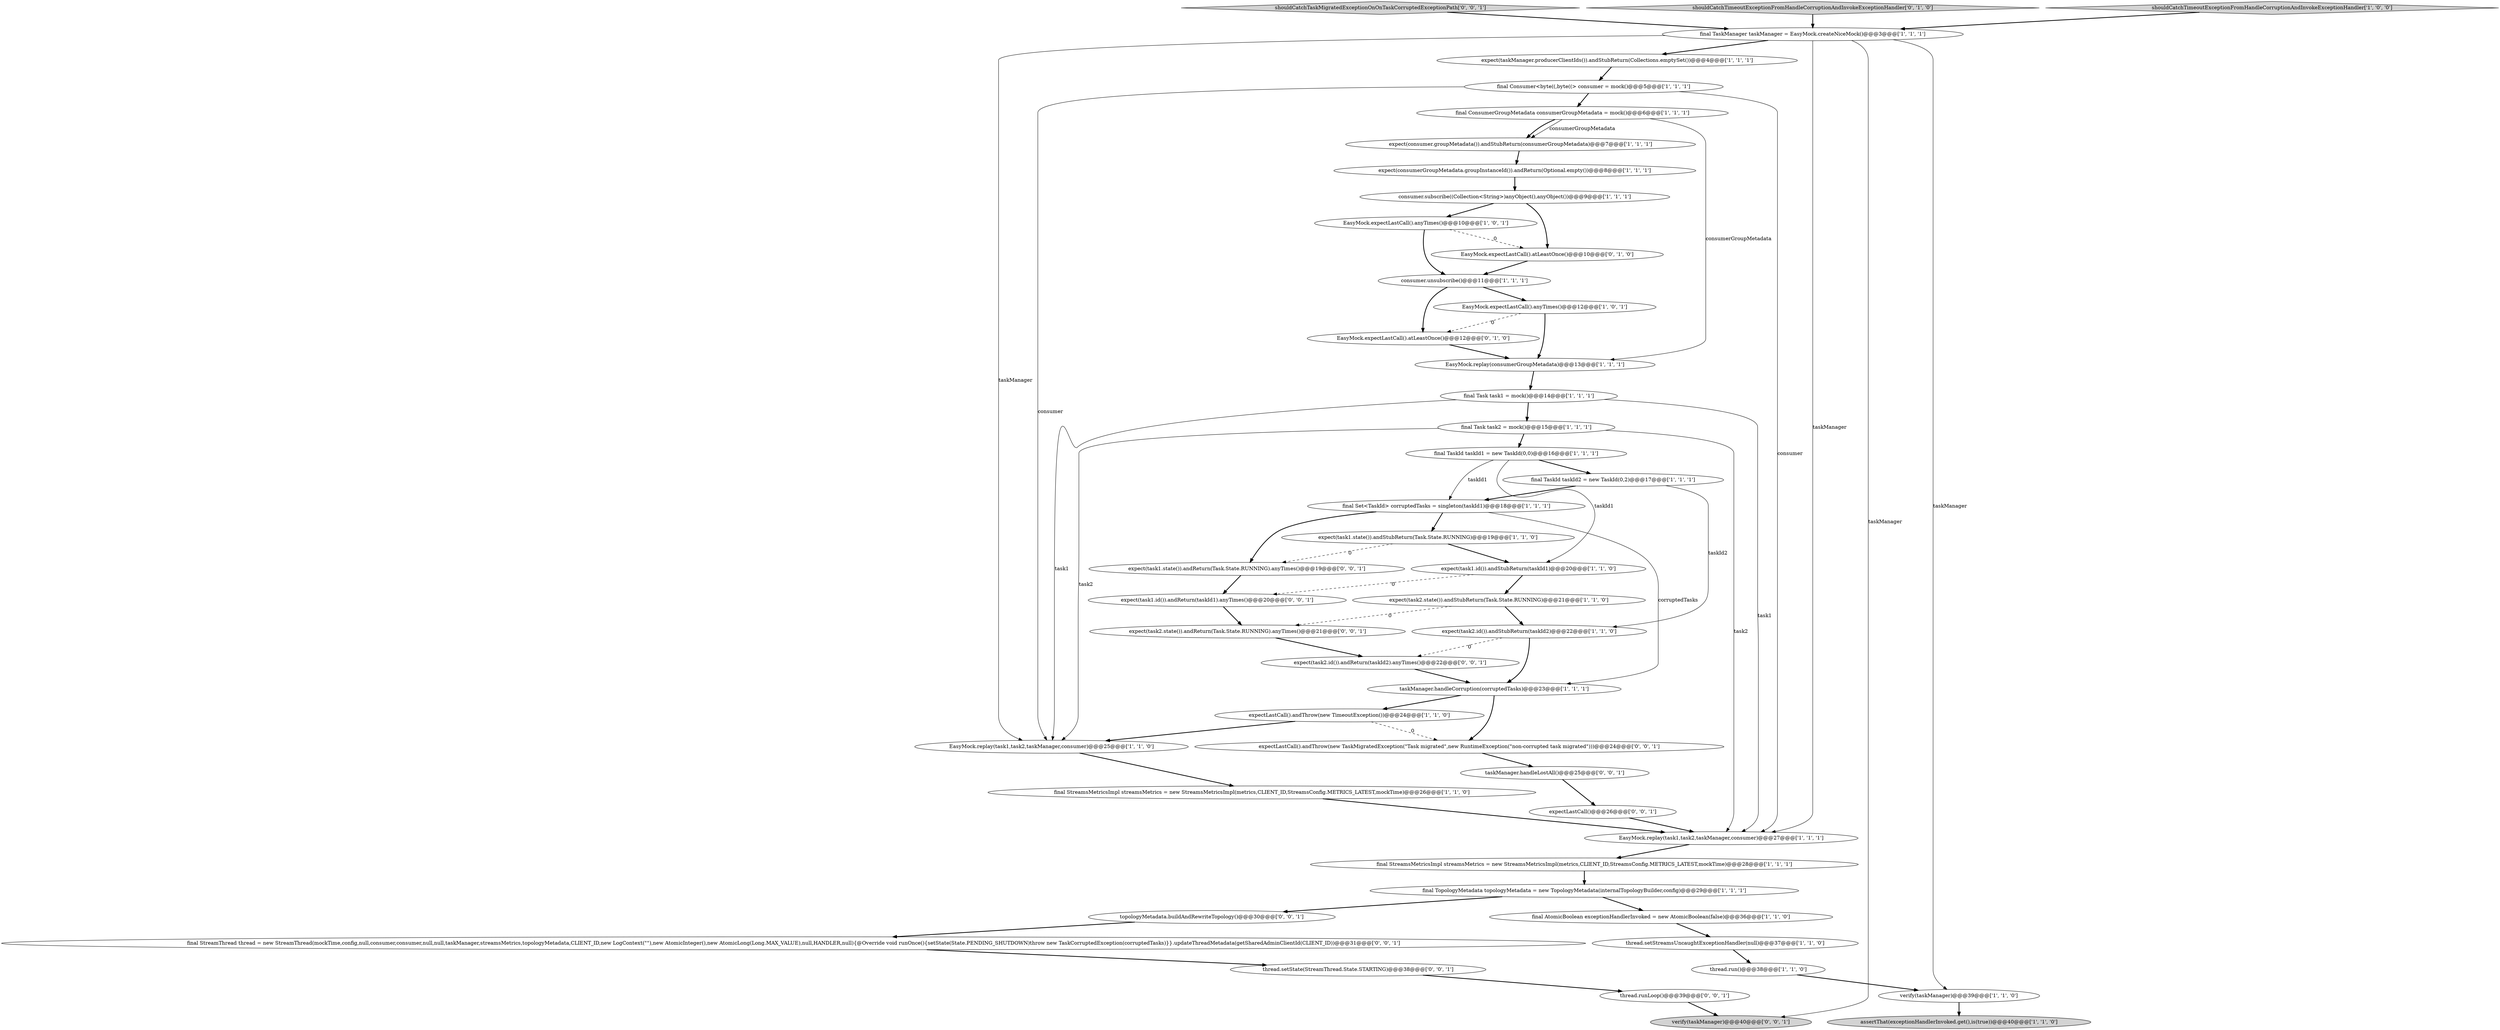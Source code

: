 digraph {
22 [style = filled, label = "consumer.subscribe((Collection<String>)anyObject(),anyObject())@@@9@@@['1', '1', '1']", fillcolor = white, shape = ellipse image = "AAA0AAABBB1BBB"];
31 [style = filled, label = "thread.run()@@@38@@@['1', '1', '0']", fillcolor = white, shape = ellipse image = "AAA0AAABBB1BBB"];
20 [style = filled, label = "final TaskId taskId2 = new TaskId(0,2)@@@17@@@['1', '1', '1']", fillcolor = white, shape = ellipse image = "AAA0AAABBB1BBB"];
4 [style = filled, label = "consumer.unsubscribe()@@@11@@@['1', '1', '1']", fillcolor = white, shape = ellipse image = "AAA0AAABBB1BBB"];
7 [style = filled, label = "expect(task2.state()).andStubReturn(Task.State.RUNNING)@@@21@@@['1', '1', '0']", fillcolor = white, shape = ellipse image = "AAA0AAABBB1BBB"];
42 [style = filled, label = "thread.setState(StreamThread.State.STARTING)@@@38@@@['0', '0', '1']", fillcolor = white, shape = ellipse image = "AAA0AAABBB3BBB"];
43 [style = filled, label = "topologyMetadata.buildAndRewriteTopology()@@@30@@@['0', '0', '1']", fillcolor = white, shape = ellipse image = "AAA0AAABBB3BBB"];
1 [style = filled, label = "expect(taskManager.producerClientIds()).andStubReturn(Collections.emptySet())@@@4@@@['1', '1', '1']", fillcolor = white, shape = ellipse image = "AAA0AAABBB1BBB"];
13 [style = filled, label = "final StreamsMetricsImpl streamsMetrics = new StreamsMetricsImpl(metrics,CLIENT_ID,StreamsConfig.METRICS_LATEST,mockTime)@@@26@@@['1', '1', '0']", fillcolor = white, shape = ellipse image = "AAA0AAABBB1BBB"];
10 [style = filled, label = "expect(consumer.groupMetadata()).andStubReturn(consumerGroupMetadata)@@@7@@@['1', '1', '1']", fillcolor = white, shape = ellipse image = "AAA0AAABBB1BBB"];
5 [style = filled, label = "verify(taskManager)@@@39@@@['1', '1', '0']", fillcolor = white, shape = ellipse image = "AAA0AAABBB1BBB"];
38 [style = filled, label = "expectLastCall()@@@26@@@['0', '0', '1']", fillcolor = white, shape = ellipse image = "AAA0AAABBB3BBB"];
32 [style = filled, label = "EasyMock.expectLastCall().anyTimes()@@@12@@@['1', '0', '1']", fillcolor = white, shape = ellipse image = "AAA0AAABBB1BBB"];
30 [style = filled, label = "final Consumer<byte((,byte((> consumer = mock()@@@5@@@['1', '1', '1']", fillcolor = white, shape = ellipse image = "AAA0AAABBB1BBB"];
34 [style = filled, label = "EasyMock.expectLastCall().atLeastOnce()@@@10@@@['0', '1', '0']", fillcolor = white, shape = ellipse image = "AAA1AAABBB2BBB"];
44 [style = filled, label = "shouldCatchTaskMigratedExceptionOnOnTaskCorruptedExceptionPath['0', '0', '1']", fillcolor = lightgray, shape = diamond image = "AAA0AAABBB3BBB"];
24 [style = filled, label = "final StreamsMetricsImpl streamsMetrics = new StreamsMetricsImpl(metrics,CLIENT_ID,StreamsConfig.METRICS_LATEST,mockTime)@@@28@@@['1', '1', '1']", fillcolor = white, shape = ellipse image = "AAA0AAABBB1BBB"];
14 [style = filled, label = "thread.setStreamsUncaughtExceptionHandler(null)@@@37@@@['1', '1', '0']", fillcolor = white, shape = ellipse image = "AAA0AAABBB1BBB"];
18 [style = filled, label = "EasyMock.replay(task1,task2,taskManager,consumer)@@@25@@@['1', '1', '0']", fillcolor = white, shape = ellipse image = "AAA0AAABBB1BBB"];
19 [style = filled, label = "final Task task1 = mock()@@@14@@@['1', '1', '1']", fillcolor = white, shape = ellipse image = "AAA0AAABBB1BBB"];
25 [style = filled, label = "final ConsumerGroupMetadata consumerGroupMetadata = mock()@@@6@@@['1', '1', '1']", fillcolor = white, shape = ellipse image = "AAA0AAABBB1BBB"];
28 [style = filled, label = "final TopologyMetadata topologyMetadata = new TopologyMetadata(internalTopologyBuilder,config)@@@29@@@['1', '1', '1']", fillcolor = white, shape = ellipse image = "AAA0AAABBB1BBB"];
46 [style = filled, label = "expect(task2.state()).andReturn(Task.State.RUNNING).anyTimes()@@@21@@@['0', '0', '1']", fillcolor = white, shape = ellipse image = "AAA0AAABBB3BBB"];
12 [style = filled, label = "expect(task1.state()).andStubReturn(Task.State.RUNNING)@@@19@@@['1', '1', '0']", fillcolor = white, shape = ellipse image = "AAA0AAABBB1BBB"];
35 [style = filled, label = "shouldCatchTimeoutExceptionFromHandleCorruptionAndInvokeExceptionHandler['0', '1', '0']", fillcolor = lightgray, shape = diamond image = "AAA0AAABBB2BBB"];
26 [style = filled, label = "final TaskManager taskManager = EasyMock.createNiceMock()@@@3@@@['1', '1', '1']", fillcolor = white, shape = ellipse image = "AAA0AAABBB1BBB"];
15 [style = filled, label = "EasyMock.replay(consumerGroupMetadata)@@@13@@@['1', '1', '1']", fillcolor = white, shape = ellipse image = "AAA0AAABBB1BBB"];
0 [style = filled, label = "final Set<TaskId> corruptedTasks = singleton(taskId1)@@@18@@@['1', '1', '1']", fillcolor = white, shape = ellipse image = "AAA0AAABBB1BBB"];
21 [style = filled, label = "expect(task2.id()).andStubReturn(taskId2)@@@22@@@['1', '1', '0']", fillcolor = white, shape = ellipse image = "AAA0AAABBB1BBB"];
17 [style = filled, label = "final AtomicBoolean exceptionHandlerInvoked = new AtomicBoolean(false)@@@36@@@['1', '1', '0']", fillcolor = white, shape = ellipse image = "AAA0AAABBB1BBB"];
11 [style = filled, label = "EasyMock.expectLastCall().anyTimes()@@@10@@@['1', '0', '1']", fillcolor = white, shape = ellipse image = "AAA0AAABBB1BBB"];
2 [style = filled, label = "shouldCatchTimeoutExceptionFromHandleCorruptionAndInvokeExceptionHandler['1', '0', '0']", fillcolor = lightgray, shape = diamond image = "AAA0AAABBB1BBB"];
41 [style = filled, label = "thread.runLoop()@@@39@@@['0', '0', '1']", fillcolor = white, shape = ellipse image = "AAA0AAABBB3BBB"];
3 [style = filled, label = "final Task task2 = mock()@@@15@@@['1', '1', '1']", fillcolor = white, shape = ellipse image = "AAA0AAABBB1BBB"];
36 [style = filled, label = "taskManager.handleLostAll()@@@25@@@['0', '0', '1']", fillcolor = white, shape = ellipse image = "AAA0AAABBB3BBB"];
23 [style = filled, label = "taskManager.handleCorruption(corruptedTasks)@@@23@@@['1', '1', '1']", fillcolor = white, shape = ellipse image = "AAA0AAABBB1BBB"];
29 [style = filled, label = "assertThat(exceptionHandlerInvoked.get(),is(true))@@@40@@@['1', '1', '0']", fillcolor = lightgray, shape = ellipse image = "AAA0AAABBB1BBB"];
8 [style = filled, label = "expectLastCall().andThrow(new TimeoutException())@@@24@@@['1', '1', '0']", fillcolor = white, shape = ellipse image = "AAA0AAABBB1BBB"];
16 [style = filled, label = "expect(task1.id()).andStubReturn(taskId1)@@@20@@@['1', '1', '0']", fillcolor = white, shape = ellipse image = "AAA0AAABBB1BBB"];
40 [style = filled, label = "expectLastCall().andThrow(new TaskMigratedException(\"Task migrated\",new RuntimeException(\"non-corrupted task migrated\")))@@@24@@@['0', '0', '1']", fillcolor = white, shape = ellipse image = "AAA0AAABBB3BBB"];
33 [style = filled, label = "EasyMock.expectLastCall().atLeastOnce()@@@12@@@['0', '1', '0']", fillcolor = white, shape = ellipse image = "AAA1AAABBB2BBB"];
6 [style = filled, label = "EasyMock.replay(task1,task2,taskManager,consumer)@@@27@@@['1', '1', '1']", fillcolor = white, shape = ellipse image = "AAA0AAABBB1BBB"];
9 [style = filled, label = "expect(consumerGroupMetadata.groupInstanceId()).andReturn(Optional.empty())@@@8@@@['1', '1', '1']", fillcolor = white, shape = ellipse image = "AAA0AAABBB1BBB"];
27 [style = filled, label = "final TaskId taskId1 = new TaskId(0,0)@@@16@@@['1', '1', '1']", fillcolor = white, shape = ellipse image = "AAA0AAABBB1BBB"];
47 [style = filled, label = "final StreamThread thread = new StreamThread(mockTime,config,null,consumer,consumer,null,null,taskManager,streamsMetrics,topologyMetadata,CLIENT_ID,new LogContext(\"\"),new AtomicInteger(),new AtomicLong(Long.MAX_VALUE),null,HANDLER,null){@Override void runOnce(){setState(State.PENDING_SHUTDOWN)throw new TaskCorruptedException(corruptedTasks)}}.updateThreadMetadata(getSharedAdminClientId(CLIENT_ID))@@@31@@@['0', '0', '1']", fillcolor = white, shape = ellipse image = "AAA0AAABBB3BBB"];
39 [style = filled, label = "verify(taskManager)@@@40@@@['0', '0', '1']", fillcolor = lightgray, shape = ellipse image = "AAA0AAABBB3BBB"];
48 [style = filled, label = "expect(task1.id()).andReturn(taskId1).anyTimes()@@@20@@@['0', '0', '1']", fillcolor = white, shape = ellipse image = "AAA0AAABBB3BBB"];
37 [style = filled, label = "expect(task2.id()).andReturn(taskId2).anyTimes()@@@22@@@['0', '0', '1']", fillcolor = white, shape = ellipse image = "AAA0AAABBB3BBB"];
45 [style = filled, label = "expect(task1.state()).andReturn(Task.State.RUNNING).anyTimes()@@@19@@@['0', '0', '1']", fillcolor = white, shape = ellipse image = "AAA0AAABBB3BBB"];
22->11 [style = bold, label=""];
9->22 [style = bold, label=""];
19->3 [style = bold, label=""];
11->4 [style = bold, label=""];
16->48 [style = dashed, label="0"];
38->6 [style = bold, label=""];
2->26 [style = bold, label=""];
8->40 [style = dashed, label="0"];
30->6 [style = solid, label="consumer"];
26->6 [style = solid, label="taskManager"];
12->45 [style = dashed, label="0"];
25->10 [style = solid, label="consumerGroupMetadata"];
45->48 [style = bold, label=""];
10->9 [style = bold, label=""];
25->10 [style = bold, label=""];
40->36 [style = bold, label=""];
4->32 [style = bold, label=""];
27->0 [style = solid, label="taskId1"];
0->23 [style = solid, label="corruptedTasks"];
21->37 [style = dashed, label="0"];
13->6 [style = bold, label=""];
18->13 [style = bold, label=""];
3->18 [style = solid, label="task2"];
0->45 [style = bold, label=""];
15->19 [style = bold, label=""];
17->14 [style = bold, label=""];
6->24 [style = bold, label=""];
41->39 [style = bold, label=""];
43->47 [style = bold, label=""];
30->25 [style = bold, label=""];
7->21 [style = bold, label=""];
27->20 [style = bold, label=""];
3->27 [style = bold, label=""];
12->16 [style = bold, label=""];
3->6 [style = solid, label="task2"];
30->18 [style = solid, label="consumer"];
8->18 [style = bold, label=""];
14->31 [style = bold, label=""];
44->26 [style = bold, label=""];
42->41 [style = bold, label=""];
34->4 [style = bold, label=""];
28->43 [style = bold, label=""];
22->34 [style = bold, label=""];
0->12 [style = bold, label=""];
46->37 [style = bold, label=""];
33->15 [style = bold, label=""];
25->15 [style = solid, label="consumerGroupMetadata"];
23->8 [style = bold, label=""];
26->1 [style = bold, label=""];
4->33 [style = bold, label=""];
31->5 [style = bold, label=""];
26->39 [style = solid, label="taskManager"];
1->30 [style = bold, label=""];
48->46 [style = bold, label=""];
5->29 [style = bold, label=""];
23->40 [style = bold, label=""];
16->7 [style = bold, label=""];
36->38 [style = bold, label=""];
26->18 [style = solid, label="taskManager"];
20->21 [style = solid, label="taskId2"];
7->46 [style = dashed, label="0"];
20->0 [style = bold, label=""];
24->28 [style = bold, label=""];
21->23 [style = bold, label=""];
37->23 [style = bold, label=""];
35->26 [style = bold, label=""];
26->5 [style = solid, label="taskManager"];
19->18 [style = solid, label="task1"];
32->15 [style = bold, label=""];
27->16 [style = solid, label="taskId1"];
11->34 [style = dashed, label="0"];
32->33 [style = dashed, label="0"];
19->6 [style = solid, label="task1"];
28->17 [style = bold, label=""];
47->42 [style = bold, label=""];
}
